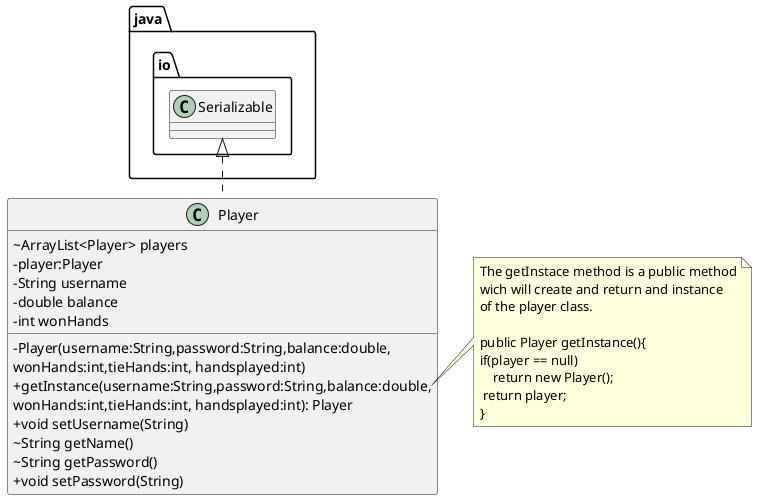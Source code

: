 @startuml
skinparam classAttributeIconSize 0

class Player {
~ ArrayList<Player> players
-player:Player
- String username
- double balance
- int wonHands
-Player(username:String,password:String,balance:double,
wonHands:int,tieHands:int, handsplayed:int)
+ getInstance(username:String,password:String,balance:double,
  wonHands:int,tieHands:int, handsplayed:int): Player
+ void setUsername(String)
~ String getName()
~ String getPassword()
+ void setPassword(String)

}

note right of Player::getInstance
The getInstace method is a public method
wich will create and return and instance
of the player class.

public Player getInstance(){
if(player == null)
    return new Player();
 return player;
}
end note


java.io.Serializable <|..Player
@enduml